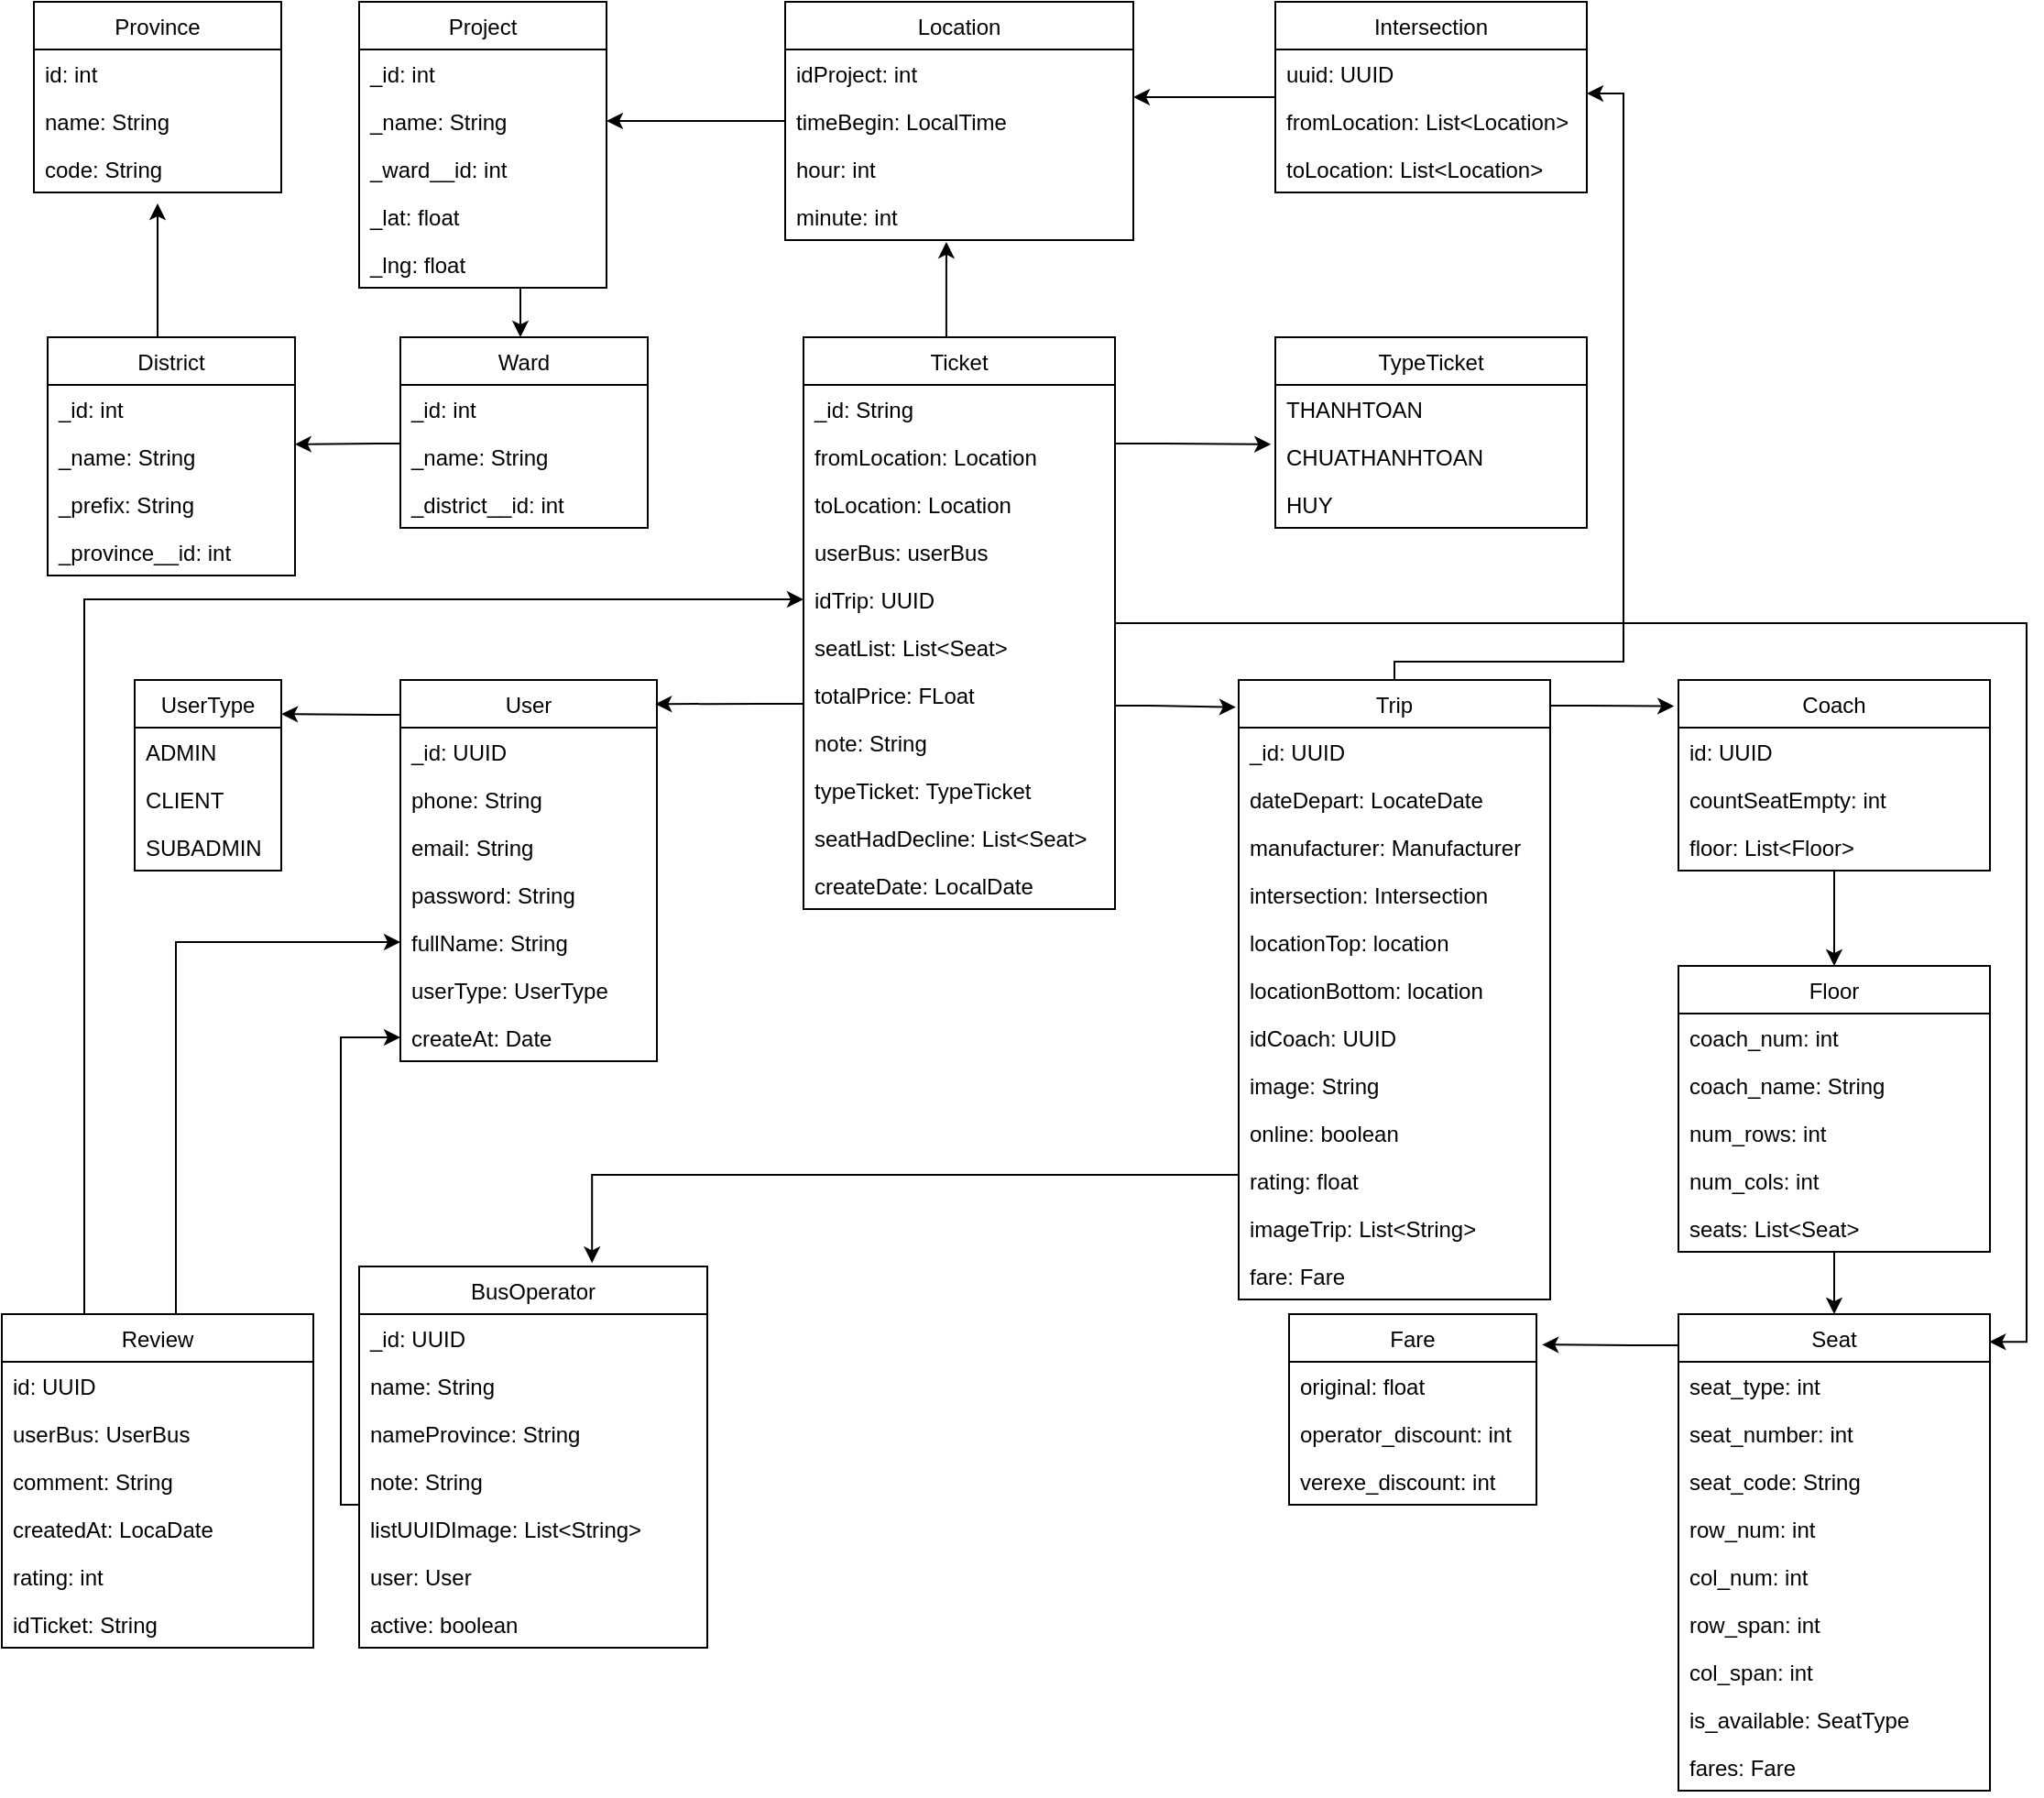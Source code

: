 <mxfile version="14.6.9" type="github">
  <diagram id="V_59LSjMR8o1_XHd9Hdq" name="Page-1">
    <mxGraphModel dx="1815" dy="1916" grid="1" gridSize="10" guides="1" tooltips="1" connect="1" arrows="1" fold="1" page="1" pageScale="1" pageWidth="850" pageHeight="1100" math="0" shadow="0">
      <root>
        <mxCell id="0" />
        <mxCell id="1" parent="0" />
        <mxCell id="hu1bkPcSUCPwq1X6XEAL-3" value="UserType" style="swimlane;fontStyle=0;childLayout=stackLayout;horizontal=1;startSize=26;fillColor=none;horizontalStack=0;resizeParent=1;resizeParentMax=0;resizeLast=0;collapsible=1;marginBottom=0;" parent="1" vertex="1">
          <mxGeometry x="-612.5" y="-350" width="80" height="104" as="geometry" />
        </mxCell>
        <mxCell id="hu1bkPcSUCPwq1X6XEAL-4" value="ADMIN" style="text;strokeColor=none;fillColor=none;align=left;verticalAlign=top;spacingLeft=4;spacingRight=4;overflow=hidden;rotatable=0;points=[[0,0.5],[1,0.5]];portConstraint=eastwest;" parent="hu1bkPcSUCPwq1X6XEAL-3" vertex="1">
          <mxGeometry y="26" width="80" height="26" as="geometry" />
        </mxCell>
        <mxCell id="hu1bkPcSUCPwq1X6XEAL-5" value="CLIENT" style="text;strokeColor=none;fillColor=none;align=left;verticalAlign=top;spacingLeft=4;spacingRight=4;overflow=hidden;rotatable=0;points=[[0,0.5],[1,0.5]];portConstraint=eastwest;" parent="hu1bkPcSUCPwq1X6XEAL-3" vertex="1">
          <mxGeometry y="52" width="80" height="26" as="geometry" />
        </mxCell>
        <mxCell id="eXuUZ5ey2yTKgLu_D7XI-8" value="SUBADMIN" style="text;strokeColor=none;fillColor=none;align=left;verticalAlign=top;spacingLeft=4;spacingRight=4;overflow=hidden;rotatable=0;points=[[0,0.5],[1,0.5]];portConstraint=eastwest;" parent="hu1bkPcSUCPwq1X6XEAL-3" vertex="1">
          <mxGeometry y="78" width="80" height="26" as="geometry" />
        </mxCell>
        <mxCell id="tkcZiGtttOGaxhr6mc1p-50" style="edgeStyle=orthogonalEdgeStyle;rounded=0;orthogonalLoop=1;jettySize=auto;html=1;entryX=1.001;entryY=0.179;entryDx=0;entryDy=0;entryPerimeter=0;" parent="1" source="d1R-IrKXgJx-b_YmWJKK-1" target="hu1bkPcSUCPwq1X6XEAL-3" edge="1">
          <mxGeometry relative="1" as="geometry">
            <Array as="points">
              <mxPoint x="-480" y="-331" />
              <mxPoint x="-480" y="-331" />
            </Array>
          </mxGeometry>
        </mxCell>
        <mxCell id="d1R-IrKXgJx-b_YmWJKK-1" value="User" style="swimlane;fontStyle=0;childLayout=stackLayout;horizontal=1;startSize=26;fillColor=none;horizontalStack=0;resizeParent=1;resizeParentMax=0;resizeLast=0;collapsible=1;marginBottom=0;" parent="1" vertex="1">
          <mxGeometry x="-467.5" y="-350" width="140" height="208" as="geometry" />
        </mxCell>
        <mxCell id="d1R-IrKXgJx-b_YmWJKK-2" value="_id: UUID" style="text;strokeColor=none;fillColor=none;align=left;verticalAlign=top;spacingLeft=4;spacingRight=4;overflow=hidden;rotatable=0;points=[[0,0.5],[1,0.5]];portConstraint=eastwest;" parent="d1R-IrKXgJx-b_YmWJKK-1" vertex="1">
          <mxGeometry y="26" width="140" height="26" as="geometry" />
        </mxCell>
        <mxCell id="d1R-IrKXgJx-b_YmWJKK-3" value="phone: String" style="text;strokeColor=none;fillColor=none;align=left;verticalAlign=top;spacingLeft=4;spacingRight=4;overflow=hidden;rotatable=0;points=[[0,0.5],[1,0.5]];portConstraint=eastwest;" parent="d1R-IrKXgJx-b_YmWJKK-1" vertex="1">
          <mxGeometry y="52" width="140" height="26" as="geometry" />
        </mxCell>
        <object label="email: String" id="d1R-IrKXgJx-b_YmWJKK-5">
          <mxCell style="text;strokeColor=none;fillColor=none;align=left;verticalAlign=top;spacingLeft=4;spacingRight=4;overflow=hidden;rotatable=0;points=[[0,0.5],[1,0.5]];portConstraint=eastwest;" parent="d1R-IrKXgJx-b_YmWJKK-1" vertex="1">
            <mxGeometry y="78" width="140" height="26" as="geometry" />
          </mxCell>
        </object>
        <mxCell id="d1R-IrKXgJx-b_YmWJKK-6" value="password: String" style="text;strokeColor=none;fillColor=none;align=left;verticalAlign=top;spacingLeft=4;spacingRight=4;overflow=hidden;rotatable=0;points=[[0,0.5],[1,0.5]];portConstraint=eastwest;" parent="d1R-IrKXgJx-b_YmWJKK-1" vertex="1">
          <mxGeometry y="104" width="140" height="26" as="geometry" />
        </mxCell>
        <mxCell id="d1R-IrKXgJx-b_YmWJKK-7" value="fullName: String" style="text;strokeColor=none;fillColor=none;align=left;verticalAlign=top;spacingLeft=4;spacingRight=4;overflow=hidden;rotatable=0;points=[[0,0.5],[1,0.5]];portConstraint=eastwest;" parent="d1R-IrKXgJx-b_YmWJKK-1" vertex="1">
          <mxGeometry y="130" width="140" height="26" as="geometry" />
        </mxCell>
        <mxCell id="d1R-IrKXgJx-b_YmWJKK-8" value="userType: UserType" style="text;strokeColor=none;fillColor=none;align=left;verticalAlign=top;spacingLeft=4;spacingRight=4;overflow=hidden;rotatable=0;points=[[0,0.5],[1,0.5]];portConstraint=eastwest;" parent="d1R-IrKXgJx-b_YmWJKK-1" vertex="1">
          <mxGeometry y="156" width="140" height="26" as="geometry" />
        </mxCell>
        <mxCell id="d1R-IrKXgJx-b_YmWJKK-9" value="createAt: Date" style="text;strokeColor=none;fillColor=none;align=left;verticalAlign=top;spacingLeft=4;spacingRight=4;overflow=hidden;rotatable=0;points=[[0,0.5],[1,0.5]];portConstraint=eastwest;" parent="d1R-IrKXgJx-b_YmWJKK-1" vertex="1">
          <mxGeometry y="182" width="140" height="26" as="geometry" />
        </mxCell>
        <mxCell id="tkcZiGtttOGaxhr6mc1p-43" style="edgeStyle=orthogonalEdgeStyle;rounded=0;orthogonalLoop=1;jettySize=auto;html=1;entryX=0.999;entryY=0.246;entryDx=0;entryDy=0;entryPerimeter=0;" parent="1" source="d1R-IrKXgJx-b_YmWJKK-13" target="d1R-IrKXgJx-b_YmWJKK-25" edge="1">
          <mxGeometry relative="1" as="geometry">
            <Array as="points">
              <mxPoint x="-480" y="-479" />
              <mxPoint x="-480" y="-479" />
            </Array>
          </mxGeometry>
        </mxCell>
        <mxCell id="d1R-IrKXgJx-b_YmWJKK-13" value="Ward" style="swimlane;fontStyle=0;childLayout=stackLayout;horizontal=1;startSize=26;fillColor=none;horizontalStack=0;resizeParent=1;resizeParentMax=0;resizeLast=0;collapsible=1;marginBottom=0;" parent="1" vertex="1">
          <mxGeometry x="-467.5" y="-537" width="135" height="104" as="geometry" />
        </mxCell>
        <mxCell id="d1R-IrKXgJx-b_YmWJKK-14" value="_id: int" style="text;strokeColor=none;fillColor=none;align=left;verticalAlign=top;spacingLeft=4;spacingRight=4;overflow=hidden;rotatable=0;points=[[0,0.5],[1,0.5]];portConstraint=eastwest;" parent="d1R-IrKXgJx-b_YmWJKK-13" vertex="1">
          <mxGeometry y="26" width="135" height="26" as="geometry" />
        </mxCell>
        <mxCell id="d1R-IrKXgJx-b_YmWJKK-15" value="_name: String" style="text;strokeColor=none;fillColor=none;align=left;verticalAlign=top;spacingLeft=4;spacingRight=4;overflow=hidden;rotatable=0;points=[[0,0.5],[1,0.5]];portConstraint=eastwest;" parent="d1R-IrKXgJx-b_YmWJKK-13" vertex="1">
          <mxGeometry y="52" width="135" height="26" as="geometry" />
        </mxCell>
        <mxCell id="d1R-IrKXgJx-b_YmWJKK-22" value="_district__id: int" style="text;strokeColor=none;fillColor=none;align=left;verticalAlign=top;spacingLeft=4;spacingRight=4;overflow=hidden;rotatable=0;points=[[0,0.5],[1,0.5]];portConstraint=eastwest;" parent="d1R-IrKXgJx-b_YmWJKK-13" vertex="1">
          <mxGeometry y="78" width="135" height="26" as="geometry" />
        </mxCell>
        <mxCell id="d1R-IrKXgJx-b_YmWJKK-205" style="edgeStyle=orthogonalEdgeStyle;rounded=0;orthogonalLoop=1;jettySize=auto;html=1;entryX=0.5;entryY=1.231;entryDx=0;entryDy=0;entryPerimeter=0;" parent="1" source="d1R-IrKXgJx-b_YmWJKK-23" target="d1R-IrKXgJx-b_YmWJKK-32" edge="1">
          <mxGeometry relative="1" as="geometry">
            <Array as="points">
              <mxPoint x="-600" y="-580" />
              <mxPoint x="-600" y="-580" />
            </Array>
          </mxGeometry>
        </mxCell>
        <mxCell id="d1R-IrKXgJx-b_YmWJKK-23" value="District" style="swimlane;fontStyle=0;childLayout=stackLayout;horizontal=1;startSize=26;fillColor=none;horizontalStack=0;resizeParent=1;resizeParentMax=0;resizeLast=0;collapsible=1;marginBottom=0;" parent="1" vertex="1">
          <mxGeometry x="-660" y="-537" width="135" height="130" as="geometry" />
        </mxCell>
        <mxCell id="d1R-IrKXgJx-b_YmWJKK-24" value="_id: int" style="text;strokeColor=none;fillColor=none;align=left;verticalAlign=top;spacingLeft=4;spacingRight=4;overflow=hidden;rotatable=0;points=[[0,0.5],[1,0.5]];portConstraint=eastwest;" parent="d1R-IrKXgJx-b_YmWJKK-23" vertex="1">
          <mxGeometry y="26" width="135" height="26" as="geometry" />
        </mxCell>
        <mxCell id="d1R-IrKXgJx-b_YmWJKK-25" value="_name: String" style="text;strokeColor=none;fillColor=none;align=left;verticalAlign=top;spacingLeft=4;spacingRight=4;overflow=hidden;rotatable=0;points=[[0,0.5],[1,0.5]];portConstraint=eastwest;" parent="d1R-IrKXgJx-b_YmWJKK-23" vertex="1">
          <mxGeometry y="52" width="135" height="26" as="geometry" />
        </mxCell>
        <mxCell id="d1R-IrKXgJx-b_YmWJKK-26" value="_prefix: String" style="text;strokeColor=none;fillColor=none;align=left;verticalAlign=top;spacingLeft=4;spacingRight=4;overflow=hidden;rotatable=0;points=[[0,0.5],[1,0.5]];portConstraint=eastwest;" parent="d1R-IrKXgJx-b_YmWJKK-23" vertex="1">
          <mxGeometry y="78" width="135" height="26" as="geometry" />
        </mxCell>
        <mxCell id="d1R-IrKXgJx-b_YmWJKK-27" value="_province__id: int" style="text;strokeColor=none;fillColor=none;align=left;verticalAlign=top;spacingLeft=4;spacingRight=4;overflow=hidden;rotatable=0;points=[[0,0.5],[1,0.5]];portConstraint=eastwest;" parent="d1R-IrKXgJx-b_YmWJKK-23" vertex="1">
          <mxGeometry y="104" width="135" height="26" as="geometry" />
        </mxCell>
        <mxCell id="d1R-IrKXgJx-b_YmWJKK-29" value="Province" style="swimlane;fontStyle=0;childLayout=stackLayout;horizontal=1;startSize=26;fillColor=none;horizontalStack=0;resizeParent=1;resizeParentMax=0;resizeLast=0;collapsible=1;marginBottom=0;" parent="1" vertex="1">
          <mxGeometry x="-667.5" y="-720" width="135" height="104" as="geometry" />
        </mxCell>
        <mxCell id="d1R-IrKXgJx-b_YmWJKK-30" value="id: int" style="text;strokeColor=none;fillColor=none;align=left;verticalAlign=top;spacingLeft=4;spacingRight=4;overflow=hidden;rotatable=0;points=[[0,0.5],[1,0.5]];portConstraint=eastwest;" parent="d1R-IrKXgJx-b_YmWJKK-29" vertex="1">
          <mxGeometry y="26" width="135" height="26" as="geometry" />
        </mxCell>
        <mxCell id="d1R-IrKXgJx-b_YmWJKK-31" value="name: String" style="text;strokeColor=none;fillColor=none;align=left;verticalAlign=top;spacingLeft=4;spacingRight=4;overflow=hidden;rotatable=0;points=[[0,0.5],[1,0.5]];portConstraint=eastwest;" parent="d1R-IrKXgJx-b_YmWJKK-29" vertex="1">
          <mxGeometry y="52" width="135" height="26" as="geometry" />
        </mxCell>
        <mxCell id="d1R-IrKXgJx-b_YmWJKK-32" value="code: String" style="text;strokeColor=none;fillColor=none;align=left;verticalAlign=top;spacingLeft=4;spacingRight=4;overflow=hidden;rotatable=0;points=[[0,0.5],[1,0.5]];portConstraint=eastwest;" parent="d1R-IrKXgJx-b_YmWJKK-29" vertex="1">
          <mxGeometry y="78" width="135" height="26" as="geometry" />
        </mxCell>
        <mxCell id="tkcZiGtttOGaxhr6mc1p-36" style="edgeStyle=orthogonalEdgeStyle;rounded=0;orthogonalLoop=1;jettySize=auto;html=1;" parent="1" source="d1R-IrKXgJx-b_YmWJKK-35" target="d1R-IrKXgJx-b_YmWJKK-13" edge="1">
          <mxGeometry relative="1" as="geometry">
            <Array as="points">
              <mxPoint x="-402" y="-544" />
              <mxPoint x="-402" y="-544" />
            </Array>
          </mxGeometry>
        </mxCell>
        <mxCell id="d1R-IrKXgJx-b_YmWJKK-35" value="Project" style="swimlane;fontStyle=0;childLayout=stackLayout;horizontal=1;startSize=26;fillColor=none;horizontalStack=0;resizeParent=1;resizeParentMax=0;resizeLast=0;collapsible=1;marginBottom=0;" parent="1" vertex="1">
          <mxGeometry x="-490" y="-720" width="135" height="156" as="geometry" />
        </mxCell>
        <mxCell id="d1R-IrKXgJx-b_YmWJKK-36" value="_id: int" style="text;strokeColor=none;fillColor=none;align=left;verticalAlign=top;spacingLeft=4;spacingRight=4;overflow=hidden;rotatable=0;points=[[0,0.5],[1,0.5]];portConstraint=eastwest;" parent="d1R-IrKXgJx-b_YmWJKK-35" vertex="1">
          <mxGeometry y="26" width="135" height="26" as="geometry" />
        </mxCell>
        <mxCell id="d1R-IrKXgJx-b_YmWJKK-37" value="_name: String" style="text;strokeColor=none;fillColor=none;align=left;verticalAlign=top;spacingLeft=4;spacingRight=4;overflow=hidden;rotatable=0;points=[[0,0.5],[1,0.5]];portConstraint=eastwest;" parent="d1R-IrKXgJx-b_YmWJKK-35" vertex="1">
          <mxGeometry y="52" width="135" height="26" as="geometry" />
        </mxCell>
        <mxCell id="d1R-IrKXgJx-b_YmWJKK-40" value="_ward__id: int" style="text;strokeColor=none;fillColor=none;align=left;verticalAlign=top;spacingLeft=4;spacingRight=4;overflow=hidden;rotatable=0;points=[[0,0.5],[1,0.5]];portConstraint=eastwest;" parent="d1R-IrKXgJx-b_YmWJKK-35" vertex="1">
          <mxGeometry y="78" width="135" height="26" as="geometry" />
        </mxCell>
        <mxCell id="d1R-IrKXgJx-b_YmWJKK-41" value="_lat: float" style="text;strokeColor=none;fillColor=none;align=left;verticalAlign=top;spacingLeft=4;spacingRight=4;overflow=hidden;rotatable=0;points=[[0,0.5],[1,0.5]];portConstraint=eastwest;" parent="d1R-IrKXgJx-b_YmWJKK-35" vertex="1">
          <mxGeometry y="104" width="135" height="26" as="geometry" />
        </mxCell>
        <mxCell id="d1R-IrKXgJx-b_YmWJKK-42" value="_lng: float" style="text;strokeColor=none;fillColor=none;align=left;verticalAlign=top;spacingLeft=4;spacingRight=4;overflow=hidden;rotatable=0;points=[[0,0.5],[1,0.5]];portConstraint=eastwest;" parent="d1R-IrKXgJx-b_YmWJKK-35" vertex="1">
          <mxGeometry y="130" width="135" height="26" as="geometry" />
        </mxCell>
        <mxCell id="tkcZiGtttOGaxhr6mc1p-54" style="edgeStyle=orthogonalEdgeStyle;rounded=0;orthogonalLoop=1;jettySize=auto;html=1;entryX=0;entryY=0.5;entryDx=0;entryDy=0;" parent="1" source="d1R-IrKXgJx-b_YmWJKK-50" target="d1R-IrKXgJx-b_YmWJKK-9" edge="1">
          <mxGeometry relative="1" as="geometry">
            <Array as="points">
              <mxPoint x="-500" y="100" />
              <mxPoint x="-500" y="-155" />
            </Array>
          </mxGeometry>
        </mxCell>
        <mxCell id="d1R-IrKXgJx-b_YmWJKK-50" value="BusOperator" style="swimlane;fontStyle=0;childLayout=stackLayout;horizontal=1;startSize=26;fillColor=none;horizontalStack=0;resizeParent=1;resizeParentMax=0;resizeLast=0;collapsible=1;marginBottom=0;" parent="1" vertex="1">
          <mxGeometry x="-490" y="-30" width="190" height="208" as="geometry" />
        </mxCell>
        <mxCell id="d1R-IrKXgJx-b_YmWJKK-51" value="_id: UUID" style="text;strokeColor=none;fillColor=none;align=left;verticalAlign=top;spacingLeft=4;spacingRight=4;overflow=hidden;rotatable=0;points=[[0,0.5],[1,0.5]];portConstraint=eastwest;" parent="d1R-IrKXgJx-b_YmWJKK-50" vertex="1">
          <mxGeometry y="26" width="190" height="26" as="geometry" />
        </mxCell>
        <mxCell id="d1R-IrKXgJx-b_YmWJKK-52" value="name: String" style="text;strokeColor=none;fillColor=none;align=left;verticalAlign=top;spacingLeft=4;spacingRight=4;overflow=hidden;rotatable=0;points=[[0,0.5],[1,0.5]];portConstraint=eastwest;" parent="d1R-IrKXgJx-b_YmWJKK-50" vertex="1">
          <mxGeometry y="52" width="190" height="26" as="geometry" />
        </mxCell>
        <mxCell id="d1R-IrKXgJx-b_YmWJKK-53" value="nameProvince: String" style="text;strokeColor=none;fillColor=none;align=left;verticalAlign=top;spacingLeft=4;spacingRight=4;overflow=hidden;rotatable=0;points=[[0,0.5],[1,0.5]];portConstraint=eastwest;" parent="d1R-IrKXgJx-b_YmWJKK-50" vertex="1">
          <mxGeometry y="78" width="190" height="26" as="geometry" />
        </mxCell>
        <mxCell id="d1R-IrKXgJx-b_YmWJKK-54" value="note: String" style="text;strokeColor=none;fillColor=none;align=left;verticalAlign=top;spacingLeft=4;spacingRight=4;overflow=hidden;rotatable=0;points=[[0,0.5],[1,0.5]];portConstraint=eastwest;" parent="d1R-IrKXgJx-b_YmWJKK-50" vertex="1">
          <mxGeometry y="104" width="190" height="26" as="geometry" />
        </mxCell>
        <mxCell id="d1R-IrKXgJx-b_YmWJKK-55" value="listUUIDImage: List&lt;String&gt;" style="text;strokeColor=none;fillColor=none;align=left;verticalAlign=top;spacingLeft=4;spacingRight=4;overflow=hidden;rotatable=0;points=[[0,0.5],[1,0.5]];portConstraint=eastwest;" parent="d1R-IrKXgJx-b_YmWJKK-50" vertex="1">
          <mxGeometry y="130" width="190" height="26" as="geometry" />
        </mxCell>
        <mxCell id="d1R-IrKXgJx-b_YmWJKK-56" value="user: User" style="text;strokeColor=none;fillColor=none;align=left;verticalAlign=top;spacingLeft=4;spacingRight=4;overflow=hidden;rotatable=0;points=[[0,0.5],[1,0.5]];portConstraint=eastwest;" parent="d1R-IrKXgJx-b_YmWJKK-50" vertex="1">
          <mxGeometry y="156" width="190" height="26" as="geometry" />
        </mxCell>
        <mxCell id="d1R-IrKXgJx-b_YmWJKK-57" value="active: boolean" style="text;strokeColor=none;fillColor=none;align=left;verticalAlign=top;spacingLeft=4;spacingRight=4;overflow=hidden;rotatable=0;points=[[0,0.5],[1,0.5]];portConstraint=eastwest;" parent="d1R-IrKXgJx-b_YmWJKK-50" vertex="1">
          <mxGeometry y="182" width="190" height="26" as="geometry" />
        </mxCell>
        <mxCell id="tkcZiGtttOGaxhr6mc1p-30" style="edgeStyle=orthogonalEdgeStyle;rounded=0;orthogonalLoop=1;jettySize=auto;html=1;entryX=1;entryY=0.5;entryDx=0;entryDy=0;" parent="1" source="d1R-IrKXgJx-b_YmWJKK-58" target="d1R-IrKXgJx-b_YmWJKK-37" edge="1">
          <mxGeometry relative="1" as="geometry" />
        </mxCell>
        <mxCell id="d1R-IrKXgJx-b_YmWJKK-58" value="Location" style="swimlane;fontStyle=0;childLayout=stackLayout;horizontal=1;startSize=26;fillColor=none;horizontalStack=0;resizeParent=1;resizeParentMax=0;resizeLast=0;collapsible=1;marginBottom=0;" parent="1" vertex="1">
          <mxGeometry x="-257.5" y="-720" width="190" height="130" as="geometry" />
        </mxCell>
        <mxCell id="d1R-IrKXgJx-b_YmWJKK-60" value="idProject: int" style="text;strokeColor=none;fillColor=none;align=left;verticalAlign=top;spacingLeft=4;spacingRight=4;overflow=hidden;rotatable=0;points=[[0,0.5],[1,0.5]];portConstraint=eastwest;" parent="d1R-IrKXgJx-b_YmWJKK-58" vertex="1">
          <mxGeometry y="26" width="190" height="26" as="geometry" />
        </mxCell>
        <mxCell id="d1R-IrKXgJx-b_YmWJKK-63" value="timeBegin: LocalTime" style="text;strokeColor=none;fillColor=none;align=left;verticalAlign=top;spacingLeft=4;spacingRight=4;overflow=hidden;rotatable=0;points=[[0,0.5],[1,0.5]];portConstraint=eastwest;" parent="d1R-IrKXgJx-b_YmWJKK-58" vertex="1">
          <mxGeometry y="52" width="190" height="26" as="geometry" />
        </mxCell>
        <mxCell id="JbNTa-1DNpU4iLlRGq9p-3" value="hour: int" style="text;strokeColor=none;fillColor=none;align=left;verticalAlign=top;spacingLeft=4;spacingRight=4;overflow=hidden;rotatable=0;points=[[0,0.5],[1,0.5]];portConstraint=eastwest;" parent="d1R-IrKXgJx-b_YmWJKK-58" vertex="1">
          <mxGeometry y="78" width="190" height="26" as="geometry" />
        </mxCell>
        <mxCell id="JbNTa-1DNpU4iLlRGq9p-4" value="minute: int" style="text;strokeColor=none;fillColor=none;align=left;verticalAlign=top;spacingLeft=4;spacingRight=4;overflow=hidden;rotatable=0;points=[[0,0.5],[1,0.5]];portConstraint=eastwest;" parent="d1R-IrKXgJx-b_YmWJKK-58" vertex="1">
          <mxGeometry y="104" width="190" height="26" as="geometry" />
        </mxCell>
        <mxCell id="tkcZiGtttOGaxhr6mc1p-39" style="edgeStyle=orthogonalEdgeStyle;rounded=0;orthogonalLoop=1;jettySize=auto;html=1;" parent="1" source="d1R-IrKXgJx-b_YmWJKK-71" target="d1R-IrKXgJx-b_YmWJKK-58" edge="1">
          <mxGeometry relative="1" as="geometry">
            <Array as="points">
              <mxPoint x="-50" y="-668" />
              <mxPoint x="-50" y="-668" />
            </Array>
          </mxGeometry>
        </mxCell>
        <mxCell id="d1R-IrKXgJx-b_YmWJKK-71" value="Intersection" style="swimlane;fontStyle=0;childLayout=stackLayout;horizontal=1;startSize=26;fillColor=none;horizontalStack=0;resizeParent=1;resizeParentMax=0;resizeLast=0;collapsible=1;marginBottom=0;" parent="1" vertex="1">
          <mxGeometry x="10" y="-720" width="170" height="104" as="geometry" />
        </mxCell>
        <mxCell id="d1R-IrKXgJx-b_YmWJKK-72" value="uuid: UUID" style="text;strokeColor=none;fillColor=none;align=left;verticalAlign=top;spacingLeft=4;spacingRight=4;overflow=hidden;rotatable=0;points=[[0,0.5],[1,0.5]];portConstraint=eastwest;" parent="d1R-IrKXgJx-b_YmWJKK-71" vertex="1">
          <mxGeometry y="26" width="170" height="26" as="geometry" />
        </mxCell>
        <mxCell id="d1R-IrKXgJx-b_YmWJKK-74" value="fromLocation: List&lt;Location&gt;" style="text;strokeColor=none;fillColor=none;align=left;verticalAlign=top;spacingLeft=4;spacingRight=4;overflow=hidden;rotatable=0;points=[[0,0.5],[1,0.5]];portConstraint=eastwest;" parent="d1R-IrKXgJx-b_YmWJKK-71" vertex="1">
          <mxGeometry y="52" width="170" height="26" as="geometry" />
        </mxCell>
        <mxCell id="d1R-IrKXgJx-b_YmWJKK-75" value="toLocation: List&lt;Location&gt;" style="text;strokeColor=none;fillColor=none;align=left;verticalAlign=top;spacingLeft=4;spacingRight=4;overflow=hidden;rotatable=0;points=[[0,0.5],[1,0.5]];portConstraint=eastwest;" parent="d1R-IrKXgJx-b_YmWJKK-71" vertex="1">
          <mxGeometry y="78" width="170" height="26" as="geometry" />
        </mxCell>
        <mxCell id="tkcZiGtttOGaxhr6mc1p-59" style="edgeStyle=orthogonalEdgeStyle;rounded=0;orthogonalLoop=1;jettySize=auto;html=1;entryX=1.023;entryY=0.16;entryDx=0;entryDy=0;entryPerimeter=0;" parent="1" source="d1R-IrKXgJx-b_YmWJKK-76" target="d1R-IrKXgJx-b_YmWJKK-171" edge="1">
          <mxGeometry relative="1" as="geometry">
            <Array as="points">
              <mxPoint x="210" y="13" />
              <mxPoint x="210" y="13" />
            </Array>
          </mxGeometry>
        </mxCell>
        <mxCell id="d1R-IrKXgJx-b_YmWJKK-76" value="Seat" style="swimlane;fontStyle=0;childLayout=stackLayout;horizontal=1;startSize=26;fillColor=none;horizontalStack=0;resizeParent=1;resizeParentMax=0;resizeLast=0;collapsible=1;marginBottom=0;" parent="1" vertex="1">
          <mxGeometry x="230" y="-4" width="170" height="260" as="geometry" />
        </mxCell>
        <mxCell id="d1R-IrKXgJx-b_YmWJKK-77" value="seat_type: int" style="text;strokeColor=none;fillColor=none;align=left;verticalAlign=top;spacingLeft=4;spacingRight=4;overflow=hidden;rotatable=0;points=[[0,0.5],[1,0.5]];portConstraint=eastwest;" parent="d1R-IrKXgJx-b_YmWJKK-76" vertex="1">
          <mxGeometry y="26" width="170" height="26" as="geometry" />
        </mxCell>
        <mxCell id="d1R-IrKXgJx-b_YmWJKK-78" value="seat_number: int" style="text;strokeColor=none;fillColor=none;align=left;verticalAlign=top;spacingLeft=4;spacingRight=4;overflow=hidden;rotatable=0;points=[[0,0.5],[1,0.5]];portConstraint=eastwest;" parent="d1R-IrKXgJx-b_YmWJKK-76" vertex="1">
          <mxGeometry y="52" width="170" height="26" as="geometry" />
        </mxCell>
        <mxCell id="d1R-IrKXgJx-b_YmWJKK-79" value="seat_code: String" style="text;strokeColor=none;fillColor=none;align=left;verticalAlign=top;spacingLeft=4;spacingRight=4;overflow=hidden;rotatable=0;points=[[0,0.5],[1,0.5]];portConstraint=eastwest;" parent="d1R-IrKXgJx-b_YmWJKK-76" vertex="1">
          <mxGeometry y="78" width="170" height="26" as="geometry" />
        </mxCell>
        <mxCell id="d1R-IrKXgJx-b_YmWJKK-80" value="row_num: int" style="text;strokeColor=none;fillColor=none;align=left;verticalAlign=top;spacingLeft=4;spacingRight=4;overflow=hidden;rotatable=0;points=[[0,0.5],[1,0.5]];portConstraint=eastwest;" parent="d1R-IrKXgJx-b_YmWJKK-76" vertex="1">
          <mxGeometry y="104" width="170" height="26" as="geometry" />
        </mxCell>
        <mxCell id="d1R-IrKXgJx-b_YmWJKK-82" value="col_num: int" style="text;strokeColor=none;fillColor=none;align=left;verticalAlign=top;spacingLeft=4;spacingRight=4;overflow=hidden;rotatable=0;points=[[0,0.5],[1,0.5]];portConstraint=eastwest;" parent="d1R-IrKXgJx-b_YmWJKK-76" vertex="1">
          <mxGeometry y="130" width="170" height="26" as="geometry" />
        </mxCell>
        <mxCell id="d1R-IrKXgJx-b_YmWJKK-83" value="row_span: int" style="text;strokeColor=none;fillColor=none;align=left;verticalAlign=top;spacingLeft=4;spacingRight=4;overflow=hidden;rotatable=0;points=[[0,0.5],[1,0.5]];portConstraint=eastwest;" parent="d1R-IrKXgJx-b_YmWJKK-76" vertex="1">
          <mxGeometry y="156" width="170" height="26" as="geometry" />
        </mxCell>
        <mxCell id="d1R-IrKXgJx-b_YmWJKK-84" value="col_span: int" style="text;strokeColor=none;fillColor=none;align=left;verticalAlign=top;spacingLeft=4;spacingRight=4;overflow=hidden;rotatable=0;points=[[0,0.5],[1,0.5]];portConstraint=eastwest;" parent="d1R-IrKXgJx-b_YmWJKK-76" vertex="1">
          <mxGeometry y="182" width="170" height="26" as="geometry" />
        </mxCell>
        <mxCell id="d1R-IrKXgJx-b_YmWJKK-85" value="is_available: SeatType" style="text;strokeColor=none;fillColor=none;align=left;verticalAlign=top;spacingLeft=4;spacingRight=4;overflow=hidden;rotatable=0;points=[[0,0.5],[1,0.5]];portConstraint=eastwest;" parent="d1R-IrKXgJx-b_YmWJKK-76" vertex="1">
          <mxGeometry y="208" width="170" height="26" as="geometry" />
        </mxCell>
        <mxCell id="d1R-IrKXgJx-b_YmWJKK-87" value="fares: Fare" style="text;strokeColor=none;fillColor=none;align=left;verticalAlign=top;spacingLeft=4;spacingRight=4;overflow=hidden;rotatable=0;points=[[0,0.5],[1,0.5]];portConstraint=eastwest;" parent="d1R-IrKXgJx-b_YmWJKK-76" vertex="1">
          <mxGeometry y="234" width="170" height="26" as="geometry" />
        </mxCell>
        <mxCell id="tkcZiGtttOGaxhr6mc1p-9" style="edgeStyle=orthogonalEdgeStyle;rounded=0;orthogonalLoop=1;jettySize=auto;html=1;entryX=0.5;entryY=0;entryDx=0;entryDy=0;" parent="1" source="d1R-IrKXgJx-b_YmWJKK-88" target="d1R-IrKXgJx-b_YmWJKK-76" edge="1">
          <mxGeometry relative="1" as="geometry" />
        </mxCell>
        <mxCell id="d1R-IrKXgJx-b_YmWJKK-88" value="Floor" style="swimlane;fontStyle=0;childLayout=stackLayout;horizontal=1;startSize=26;fillColor=none;horizontalStack=0;resizeParent=1;resizeParentMax=0;resizeLast=0;collapsible=1;marginBottom=0;" parent="1" vertex="1">
          <mxGeometry x="230" y="-194" width="170" height="156" as="geometry" />
        </mxCell>
        <mxCell id="d1R-IrKXgJx-b_YmWJKK-89" value="coach_num: int" style="text;strokeColor=none;fillColor=none;align=left;verticalAlign=top;spacingLeft=4;spacingRight=4;overflow=hidden;rotatable=0;points=[[0,0.5],[1,0.5]];portConstraint=eastwest;" parent="d1R-IrKXgJx-b_YmWJKK-88" vertex="1">
          <mxGeometry y="26" width="170" height="26" as="geometry" />
        </mxCell>
        <mxCell id="d1R-IrKXgJx-b_YmWJKK-90" value="coach_name: String" style="text;strokeColor=none;fillColor=none;align=left;verticalAlign=top;spacingLeft=4;spacingRight=4;overflow=hidden;rotatable=0;points=[[0,0.5],[1,0.5]];portConstraint=eastwest;" parent="d1R-IrKXgJx-b_YmWJKK-88" vertex="1">
          <mxGeometry y="52" width="170" height="26" as="geometry" />
        </mxCell>
        <mxCell id="d1R-IrKXgJx-b_YmWJKK-91" value="num_rows: int" style="text;strokeColor=none;fillColor=none;align=left;verticalAlign=top;spacingLeft=4;spacingRight=4;overflow=hidden;rotatable=0;points=[[0,0.5],[1,0.5]];portConstraint=eastwest;" parent="d1R-IrKXgJx-b_YmWJKK-88" vertex="1">
          <mxGeometry y="78" width="170" height="26" as="geometry" />
        </mxCell>
        <mxCell id="d1R-IrKXgJx-b_YmWJKK-92" value="num_cols: int" style="text;strokeColor=none;fillColor=none;align=left;verticalAlign=top;spacingLeft=4;spacingRight=4;overflow=hidden;rotatable=0;points=[[0,0.5],[1,0.5]];portConstraint=eastwest;" parent="d1R-IrKXgJx-b_YmWJKK-88" vertex="1">
          <mxGeometry y="104" width="170" height="26" as="geometry" />
        </mxCell>
        <mxCell id="d1R-IrKXgJx-b_YmWJKK-96" value="seats: List&lt;Seat&gt;" style="text;strokeColor=none;fillColor=none;align=left;verticalAlign=top;spacingLeft=4;spacingRight=4;overflow=hidden;rotatable=0;points=[[0,0.5],[1,0.5]];portConstraint=eastwest;" parent="d1R-IrKXgJx-b_YmWJKK-88" vertex="1">
          <mxGeometry y="130" width="170" height="26" as="geometry" />
        </mxCell>
        <mxCell id="tkcZiGtttOGaxhr6mc1p-42" style="edgeStyle=orthogonalEdgeStyle;rounded=0;orthogonalLoop=1;jettySize=auto;html=1;entryX=1;entryY=-0.077;entryDx=0;entryDy=0;entryPerimeter=0;" parent="1" source="d1R-IrKXgJx-b_YmWJKK-99" target="d1R-IrKXgJx-b_YmWJKK-74" edge="1">
          <mxGeometry relative="1" as="geometry">
            <Array as="points">
              <mxPoint x="75" y="-360" />
              <mxPoint x="200" y="-360" />
              <mxPoint x="200" y="-670" />
            </Array>
          </mxGeometry>
        </mxCell>
        <mxCell id="tkcZiGtttOGaxhr6mc1p-52" style="edgeStyle=orthogonalEdgeStyle;rounded=0;orthogonalLoop=1;jettySize=auto;html=1;entryX=-0.014;entryY=0.137;entryDx=0;entryDy=0;entryPerimeter=0;" parent="1" source="d1R-IrKXgJx-b_YmWJKK-99" target="d1R-IrKXgJx-b_YmWJKK-113" edge="1">
          <mxGeometry relative="1" as="geometry">
            <Array as="points">
              <mxPoint x="180" y="-336" />
              <mxPoint x="180" y="-336" />
            </Array>
          </mxGeometry>
        </mxCell>
        <mxCell id="tkcZiGtttOGaxhr6mc1p-56" style="edgeStyle=orthogonalEdgeStyle;rounded=0;orthogonalLoop=1;jettySize=auto;html=1;entryX=0.669;entryY=-0.009;entryDx=0;entryDy=0;entryPerimeter=0;" parent="1" source="d1R-IrKXgJx-b_YmWJKK-99" target="d1R-IrKXgJx-b_YmWJKK-50" edge="1">
          <mxGeometry relative="1" as="geometry">
            <Array as="points">
              <mxPoint x="-363" y="-80" />
            </Array>
          </mxGeometry>
        </mxCell>
        <mxCell id="d1R-IrKXgJx-b_YmWJKK-99" value="Trip" style="swimlane;fontStyle=0;childLayout=stackLayout;horizontal=1;startSize=26;fillColor=none;horizontalStack=0;resizeParent=1;resizeParentMax=0;resizeLast=0;collapsible=1;marginBottom=0;" parent="1" vertex="1">
          <mxGeometry x="-10" y="-350" width="170" height="338" as="geometry" />
        </mxCell>
        <mxCell id="d1R-IrKXgJx-b_YmWJKK-100" value="_id: UUID" style="text;strokeColor=none;fillColor=none;align=left;verticalAlign=top;spacingLeft=4;spacingRight=4;overflow=hidden;rotatable=0;points=[[0,0.5],[1,0.5]];portConstraint=eastwest;" parent="d1R-IrKXgJx-b_YmWJKK-99" vertex="1">
          <mxGeometry y="26" width="170" height="26" as="geometry" />
        </mxCell>
        <mxCell id="d1R-IrKXgJx-b_YmWJKK-101" value="dateDepart: LocateDate" style="text;strokeColor=none;fillColor=none;align=left;verticalAlign=top;spacingLeft=4;spacingRight=4;overflow=hidden;rotatable=0;points=[[0,0.5],[1,0.5]];portConstraint=eastwest;" parent="d1R-IrKXgJx-b_YmWJKK-99" vertex="1">
          <mxGeometry y="52" width="170" height="26" as="geometry" />
        </mxCell>
        <mxCell id="d1R-IrKXgJx-b_YmWJKK-103" value="manufacturer: Manufacturer" style="text;strokeColor=none;fillColor=none;align=left;verticalAlign=top;spacingLeft=4;spacingRight=4;overflow=hidden;rotatable=0;points=[[0,0.5],[1,0.5]];portConstraint=eastwest;" parent="d1R-IrKXgJx-b_YmWJKK-99" vertex="1">
          <mxGeometry y="78" width="170" height="26" as="geometry" />
        </mxCell>
        <mxCell id="d1R-IrKXgJx-b_YmWJKK-104" value="intersection: Intersection" style="text;strokeColor=none;fillColor=none;align=left;verticalAlign=top;spacingLeft=4;spacingRight=4;overflow=hidden;rotatable=0;points=[[0,0.5],[1,0.5]];portConstraint=eastwest;" parent="d1R-IrKXgJx-b_YmWJKK-99" vertex="1">
          <mxGeometry y="104" width="170" height="26" as="geometry" />
        </mxCell>
        <mxCell id="d1R-IrKXgJx-b_YmWJKK-105" value="locationTop: location" style="text;strokeColor=none;fillColor=none;align=left;verticalAlign=top;spacingLeft=4;spacingRight=4;overflow=hidden;rotatable=0;points=[[0,0.5],[1,0.5]];portConstraint=eastwest;" parent="d1R-IrKXgJx-b_YmWJKK-99" vertex="1">
          <mxGeometry y="130" width="170" height="26" as="geometry" />
        </mxCell>
        <mxCell id="d1R-IrKXgJx-b_YmWJKK-106" value="locationBottom: location" style="text;strokeColor=none;fillColor=none;align=left;verticalAlign=top;spacingLeft=4;spacingRight=4;overflow=hidden;rotatable=0;points=[[0,0.5],[1,0.5]];portConstraint=eastwest;" parent="d1R-IrKXgJx-b_YmWJKK-99" vertex="1">
          <mxGeometry y="156" width="170" height="26" as="geometry" />
        </mxCell>
        <mxCell id="d1R-IrKXgJx-b_YmWJKK-107" value="idCoach: UUID" style="text;strokeColor=none;fillColor=none;align=left;verticalAlign=top;spacingLeft=4;spacingRight=4;overflow=hidden;rotatable=0;points=[[0,0.5],[1,0.5]];portConstraint=eastwest;" parent="d1R-IrKXgJx-b_YmWJKK-99" vertex="1">
          <mxGeometry y="182" width="170" height="26" as="geometry" />
        </mxCell>
        <mxCell id="d1R-IrKXgJx-b_YmWJKK-108" value="image: String" style="text;strokeColor=none;fillColor=none;align=left;verticalAlign=top;spacingLeft=4;spacingRight=4;overflow=hidden;rotatable=0;points=[[0,0.5],[1,0.5]];portConstraint=eastwest;" parent="d1R-IrKXgJx-b_YmWJKK-99" vertex="1">
          <mxGeometry y="208" width="170" height="26" as="geometry" />
        </mxCell>
        <mxCell id="d1R-IrKXgJx-b_YmWJKK-109" value="online: boolean" style="text;strokeColor=none;fillColor=none;align=left;verticalAlign=top;spacingLeft=4;spacingRight=4;overflow=hidden;rotatable=0;points=[[0,0.5],[1,0.5]];portConstraint=eastwest;" parent="d1R-IrKXgJx-b_YmWJKK-99" vertex="1">
          <mxGeometry y="234" width="170" height="26" as="geometry" />
        </mxCell>
        <mxCell id="d1R-IrKXgJx-b_YmWJKK-110" value="rating: float" style="text;strokeColor=none;fillColor=none;align=left;verticalAlign=top;spacingLeft=4;spacingRight=4;overflow=hidden;rotatable=0;points=[[0,0.5],[1,0.5]];portConstraint=eastwest;" parent="d1R-IrKXgJx-b_YmWJKK-99" vertex="1">
          <mxGeometry y="260" width="170" height="26" as="geometry" />
        </mxCell>
        <mxCell id="d1R-IrKXgJx-b_YmWJKK-112" value="imageTrip: List&lt;String&gt;" style="text;strokeColor=none;fillColor=none;align=left;verticalAlign=top;spacingLeft=4;spacingRight=4;overflow=hidden;rotatable=0;points=[[0,0.5],[1,0.5]];portConstraint=eastwest;" parent="d1R-IrKXgJx-b_YmWJKK-99" vertex="1">
          <mxGeometry y="286" width="170" height="26" as="geometry" />
        </mxCell>
        <mxCell id="PbJOurbE5Gc2WqOqOy6S-1" value="fare: Fare" style="text;strokeColor=none;fillColor=none;align=left;verticalAlign=top;spacingLeft=4;spacingRight=4;overflow=hidden;rotatable=0;points=[[0,0.5],[1,0.5]];portConstraint=eastwest;" parent="d1R-IrKXgJx-b_YmWJKK-99" vertex="1">
          <mxGeometry y="312" width="170" height="26" as="geometry" />
        </mxCell>
        <mxCell id="tkcZiGtttOGaxhr6mc1p-7" style="edgeStyle=orthogonalEdgeStyle;rounded=0;orthogonalLoop=1;jettySize=auto;html=1;entryX=0.5;entryY=0;entryDx=0;entryDy=0;" parent="1" source="d1R-IrKXgJx-b_YmWJKK-113" target="d1R-IrKXgJx-b_YmWJKK-88" edge="1">
          <mxGeometry relative="1" as="geometry" />
        </mxCell>
        <mxCell id="d1R-IrKXgJx-b_YmWJKK-113" value="Coach" style="swimlane;fontStyle=0;childLayout=stackLayout;horizontal=1;startSize=26;fillColor=none;horizontalStack=0;resizeParent=1;resizeParentMax=0;resizeLast=0;collapsible=1;marginBottom=0;" parent="1" vertex="1">
          <mxGeometry x="230" y="-350" width="170" height="104" as="geometry" />
        </mxCell>
        <mxCell id="d1R-IrKXgJx-b_YmWJKK-114" value="id: UUID" style="text;strokeColor=none;fillColor=none;align=left;verticalAlign=top;spacingLeft=4;spacingRight=4;overflow=hidden;rotatable=0;points=[[0,0.5],[1,0.5]];portConstraint=eastwest;" parent="d1R-IrKXgJx-b_YmWJKK-113" vertex="1">
          <mxGeometry y="26" width="170" height="26" as="geometry" />
        </mxCell>
        <mxCell id="d1R-IrKXgJx-b_YmWJKK-115" value="countSeatEmpty: int" style="text;strokeColor=none;fillColor=none;align=left;verticalAlign=top;spacingLeft=4;spacingRight=4;overflow=hidden;rotatable=0;points=[[0,0.5],[1,0.5]];portConstraint=eastwest;" parent="d1R-IrKXgJx-b_YmWJKK-113" vertex="1">
          <mxGeometry y="52" width="170" height="26" as="geometry" />
        </mxCell>
        <mxCell id="d1R-IrKXgJx-b_YmWJKK-116" value="floor: List&lt;Floor&gt;" style="text;strokeColor=none;fillColor=none;align=left;verticalAlign=top;spacingLeft=4;spacingRight=4;overflow=hidden;rotatable=0;points=[[0,0.5],[1,0.5]];portConstraint=eastwest;" parent="d1R-IrKXgJx-b_YmWJKK-113" vertex="1">
          <mxGeometry y="78" width="170" height="26" as="geometry" />
        </mxCell>
        <mxCell id="d1R-IrKXgJx-b_YmWJKK-119" value="TypeTicket" style="swimlane;fontStyle=0;childLayout=stackLayout;horizontal=1;startSize=26;fillColor=none;horizontalStack=0;resizeParent=1;resizeParentMax=0;resizeLast=0;collapsible=1;marginBottom=0;" parent="1" vertex="1">
          <mxGeometry x="10" y="-537" width="170" height="104" as="geometry" />
        </mxCell>
        <mxCell id="d1R-IrKXgJx-b_YmWJKK-120" value="THANHTOAN" style="text;strokeColor=none;fillColor=none;align=left;verticalAlign=top;spacingLeft=4;spacingRight=4;overflow=hidden;rotatable=0;points=[[0,0.5],[1,0.5]];portConstraint=eastwest;" parent="d1R-IrKXgJx-b_YmWJKK-119" vertex="1">
          <mxGeometry y="26" width="170" height="26" as="geometry" />
        </mxCell>
        <mxCell id="d1R-IrKXgJx-b_YmWJKK-121" value="CHUATHANHTOAN" style="text;strokeColor=none;fillColor=none;align=left;verticalAlign=top;spacingLeft=4;spacingRight=4;overflow=hidden;rotatable=0;points=[[0,0.5],[1,0.5]];portConstraint=eastwest;" parent="d1R-IrKXgJx-b_YmWJKK-119" vertex="1">
          <mxGeometry y="52" width="170" height="26" as="geometry" />
        </mxCell>
        <mxCell id="d1R-IrKXgJx-b_YmWJKK-122" value="HUY" style="text;strokeColor=none;fillColor=none;align=left;verticalAlign=top;spacingLeft=4;spacingRight=4;overflow=hidden;rotatable=0;points=[[0,0.5],[1,0.5]];portConstraint=eastwest;" parent="d1R-IrKXgJx-b_YmWJKK-119" vertex="1">
          <mxGeometry y="78" width="170" height="26" as="geometry" />
        </mxCell>
        <mxCell id="d1R-IrKXgJx-b_YmWJKK-187" style="edgeStyle=orthogonalEdgeStyle;rounded=0;orthogonalLoop=1;jettySize=auto;html=1;entryX=0.994;entryY=0.063;entryDx=0;entryDy=0;entryPerimeter=0;" parent="1" source="d1R-IrKXgJx-b_YmWJKK-123" target="d1R-IrKXgJx-b_YmWJKK-1" edge="1">
          <mxGeometry relative="1" as="geometry">
            <Array as="points">
              <mxPoint x="-270" y="-337" />
              <mxPoint x="-270" y="-337" />
            </Array>
          </mxGeometry>
        </mxCell>
        <mxCell id="JbNTa-1DNpU4iLlRGq9p-10" style="edgeStyle=orthogonalEdgeStyle;rounded=0;orthogonalLoop=1;jettySize=auto;html=1;entryX=0.463;entryY=1.038;entryDx=0;entryDy=0;entryPerimeter=0;" parent="1" source="d1R-IrKXgJx-b_YmWJKK-123" target="JbNTa-1DNpU4iLlRGq9p-4" edge="1">
          <mxGeometry relative="1" as="geometry">
            <Array as="points">
              <mxPoint x="-170" y="-510" />
              <mxPoint x="-170" y="-510" />
            </Array>
          </mxGeometry>
        </mxCell>
        <mxCell id="tkcZiGtttOGaxhr6mc1p-47" style="edgeStyle=orthogonalEdgeStyle;rounded=0;orthogonalLoop=1;jettySize=auto;html=1;entryX=-0.014;entryY=0.246;entryDx=0;entryDy=0;entryPerimeter=0;" parent="1" source="d1R-IrKXgJx-b_YmWJKK-123" target="d1R-IrKXgJx-b_YmWJKK-121" edge="1">
          <mxGeometry relative="1" as="geometry">
            <Array as="points">
              <mxPoint x="-60" y="-479" />
              <mxPoint x="-60" y="-479" />
            </Array>
          </mxGeometry>
        </mxCell>
        <mxCell id="tkcZiGtttOGaxhr6mc1p-51" style="edgeStyle=orthogonalEdgeStyle;rounded=0;orthogonalLoop=1;jettySize=auto;html=1;entryX=-0.009;entryY=0.044;entryDx=0;entryDy=0;entryPerimeter=0;" parent="1" source="d1R-IrKXgJx-b_YmWJKK-123" target="d1R-IrKXgJx-b_YmWJKK-99" edge="1">
          <mxGeometry relative="1" as="geometry">
            <Array as="points">
              <mxPoint x="-60" y="-336" />
              <mxPoint x="-60" y="-336" />
            </Array>
          </mxGeometry>
        </mxCell>
        <mxCell id="tkcZiGtttOGaxhr6mc1p-60" style="edgeStyle=orthogonalEdgeStyle;rounded=0;orthogonalLoop=1;jettySize=auto;html=1;entryX=0.998;entryY=0.058;entryDx=0;entryDy=0;entryPerimeter=0;" parent="1" source="d1R-IrKXgJx-b_YmWJKK-123" target="d1R-IrKXgJx-b_YmWJKK-76" edge="1">
          <mxGeometry relative="1" as="geometry" />
        </mxCell>
        <mxCell id="d1R-IrKXgJx-b_YmWJKK-123" value="Ticket" style="swimlane;fontStyle=0;childLayout=stackLayout;horizontal=1;startSize=26;fillColor=none;horizontalStack=0;resizeParent=1;resizeParentMax=0;resizeLast=0;collapsible=1;marginBottom=0;" parent="1" vertex="1">
          <mxGeometry x="-247.5" y="-537" width="170" height="312" as="geometry" />
        </mxCell>
        <mxCell id="d1R-IrKXgJx-b_YmWJKK-124" value="_id: String" style="text;strokeColor=none;fillColor=none;align=left;verticalAlign=top;spacingLeft=4;spacingRight=4;overflow=hidden;rotatable=0;points=[[0,0.5],[1,0.5]];portConstraint=eastwest;" parent="d1R-IrKXgJx-b_YmWJKK-123" vertex="1">
          <mxGeometry y="26" width="170" height="26" as="geometry" />
        </mxCell>
        <mxCell id="d1R-IrKXgJx-b_YmWJKK-125" value="fromLocation: Location" style="text;strokeColor=none;fillColor=none;align=left;verticalAlign=top;spacingLeft=4;spacingRight=4;overflow=hidden;rotatable=0;points=[[0,0.5],[1,0.5]];portConstraint=eastwest;" parent="d1R-IrKXgJx-b_YmWJKK-123" vertex="1">
          <mxGeometry y="52" width="170" height="26" as="geometry" />
        </mxCell>
        <mxCell id="d1R-IrKXgJx-b_YmWJKK-126" value="toLocation: Location" style="text;strokeColor=none;fillColor=none;align=left;verticalAlign=top;spacingLeft=4;spacingRight=4;overflow=hidden;rotatable=0;points=[[0,0.5],[1,0.5]];portConstraint=eastwest;" parent="d1R-IrKXgJx-b_YmWJKK-123" vertex="1">
          <mxGeometry y="78" width="170" height="26" as="geometry" />
        </mxCell>
        <mxCell id="d1R-IrKXgJx-b_YmWJKK-127" value="userBus: userBus" style="text;strokeColor=none;fillColor=none;align=left;verticalAlign=top;spacingLeft=4;spacingRight=4;overflow=hidden;rotatable=0;points=[[0,0.5],[1,0.5]];portConstraint=eastwest;" parent="d1R-IrKXgJx-b_YmWJKK-123" vertex="1">
          <mxGeometry y="104" width="170" height="26" as="geometry" />
        </mxCell>
        <mxCell id="d1R-IrKXgJx-b_YmWJKK-128" value="idTrip: UUID" style="text;strokeColor=none;fillColor=none;align=left;verticalAlign=top;spacingLeft=4;spacingRight=4;overflow=hidden;rotatable=0;points=[[0,0.5],[1,0.5]];portConstraint=eastwest;" parent="d1R-IrKXgJx-b_YmWJKK-123" vertex="1">
          <mxGeometry y="130" width="170" height="26" as="geometry" />
        </mxCell>
        <mxCell id="d1R-IrKXgJx-b_YmWJKK-134" value="seatList: List&lt;Seat&gt;" style="text;strokeColor=none;fillColor=none;align=left;verticalAlign=top;spacingLeft=4;spacingRight=4;overflow=hidden;rotatable=0;points=[[0,0.5],[1,0.5]];portConstraint=eastwest;" parent="d1R-IrKXgJx-b_YmWJKK-123" vertex="1">
          <mxGeometry y="156" width="170" height="26" as="geometry" />
        </mxCell>
        <mxCell id="d1R-IrKXgJx-b_YmWJKK-135" value="totalPrice: FLoat" style="text;strokeColor=none;fillColor=none;align=left;verticalAlign=top;spacingLeft=4;spacingRight=4;overflow=hidden;rotatable=0;points=[[0,0.5],[1,0.5]];portConstraint=eastwest;" parent="d1R-IrKXgJx-b_YmWJKK-123" vertex="1">
          <mxGeometry y="182" width="170" height="26" as="geometry" />
        </mxCell>
        <mxCell id="d1R-IrKXgJx-b_YmWJKK-136" value="note: String" style="text;strokeColor=none;fillColor=none;align=left;verticalAlign=top;spacingLeft=4;spacingRight=4;overflow=hidden;rotatable=0;points=[[0,0.5],[1,0.5]];portConstraint=eastwest;" parent="d1R-IrKXgJx-b_YmWJKK-123" vertex="1">
          <mxGeometry y="208" width="170" height="26" as="geometry" />
        </mxCell>
        <mxCell id="d1R-IrKXgJx-b_YmWJKK-137" value="typeTicket: TypeTicket" style="text;strokeColor=none;fillColor=none;align=left;verticalAlign=top;spacingLeft=4;spacingRight=4;overflow=hidden;rotatable=0;points=[[0,0.5],[1,0.5]];portConstraint=eastwest;" parent="d1R-IrKXgJx-b_YmWJKK-123" vertex="1">
          <mxGeometry y="234" width="170" height="26" as="geometry" />
        </mxCell>
        <mxCell id="d1R-IrKXgJx-b_YmWJKK-138" value="seatHadDecline: List&lt;Seat&gt;" style="text;strokeColor=none;fillColor=none;align=left;verticalAlign=top;spacingLeft=4;spacingRight=4;overflow=hidden;rotatable=0;points=[[0,0.5],[1,0.5]];portConstraint=eastwest;" parent="d1R-IrKXgJx-b_YmWJKK-123" vertex="1">
          <mxGeometry y="260" width="170" height="26" as="geometry" />
        </mxCell>
        <mxCell id="d1R-IrKXgJx-b_YmWJKK-139" value="createDate: LocalDate" style="text;strokeColor=none;fillColor=none;align=left;verticalAlign=top;spacingLeft=4;spacingRight=4;overflow=hidden;rotatable=0;points=[[0,0.5],[1,0.5]];portConstraint=eastwest;" parent="d1R-IrKXgJx-b_YmWJKK-123" vertex="1">
          <mxGeometry y="286" width="170" height="26" as="geometry" />
        </mxCell>
        <mxCell id="tkcZiGtttOGaxhr6mc1p-44" style="edgeStyle=orthogonalEdgeStyle;rounded=0;orthogonalLoop=1;jettySize=auto;html=1;entryX=0;entryY=0.5;entryDx=0;entryDy=0;" parent="1" source="d1R-IrKXgJx-b_YmWJKK-140" target="d1R-IrKXgJx-b_YmWJKK-128" edge="1">
          <mxGeometry relative="1" as="geometry">
            <Array as="points">
              <mxPoint x="-640" y="-394" />
            </Array>
          </mxGeometry>
        </mxCell>
        <mxCell id="tkcZiGtttOGaxhr6mc1p-49" style="edgeStyle=orthogonalEdgeStyle;rounded=0;orthogonalLoop=1;jettySize=auto;html=1;entryX=0;entryY=0.5;entryDx=0;entryDy=0;" parent="1" source="d1R-IrKXgJx-b_YmWJKK-140" target="d1R-IrKXgJx-b_YmWJKK-7" edge="1">
          <mxGeometry relative="1" as="geometry">
            <Array as="points">
              <mxPoint x="-590" y="-207" />
            </Array>
          </mxGeometry>
        </mxCell>
        <mxCell id="d1R-IrKXgJx-b_YmWJKK-140" value="Review" style="swimlane;fontStyle=0;childLayout=stackLayout;horizontal=1;startSize=26;fillColor=none;horizontalStack=0;resizeParent=1;resizeParentMax=0;resizeLast=0;collapsible=1;marginBottom=0;" parent="1" vertex="1">
          <mxGeometry x="-685" y="-4" width="170" height="182" as="geometry" />
        </mxCell>
        <mxCell id="d1R-IrKXgJx-b_YmWJKK-141" value="id: UUID" style="text;strokeColor=none;fillColor=none;align=left;verticalAlign=top;spacingLeft=4;spacingRight=4;overflow=hidden;rotatable=0;points=[[0,0.5],[1,0.5]];portConstraint=eastwest;" parent="d1R-IrKXgJx-b_YmWJKK-140" vertex="1">
          <mxGeometry y="26" width="170" height="26" as="geometry" />
        </mxCell>
        <mxCell id="d1R-IrKXgJx-b_YmWJKK-144" value="userBus: UserBus" style="text;strokeColor=none;fillColor=none;align=left;verticalAlign=top;spacingLeft=4;spacingRight=4;overflow=hidden;rotatable=0;points=[[0,0.5],[1,0.5]];portConstraint=eastwest;" parent="d1R-IrKXgJx-b_YmWJKK-140" vertex="1">
          <mxGeometry y="52" width="170" height="26" as="geometry" />
        </mxCell>
        <mxCell id="d1R-IrKXgJx-b_YmWJKK-145" value="comment: String" style="text;strokeColor=none;fillColor=none;align=left;verticalAlign=top;spacingLeft=4;spacingRight=4;overflow=hidden;rotatable=0;points=[[0,0.5],[1,0.5]];portConstraint=eastwest;" parent="d1R-IrKXgJx-b_YmWJKK-140" vertex="1">
          <mxGeometry y="78" width="170" height="26" as="geometry" />
        </mxCell>
        <mxCell id="d1R-IrKXgJx-b_YmWJKK-146" value="createdAt: LocaDate" style="text;strokeColor=none;fillColor=none;align=left;verticalAlign=top;spacingLeft=4;spacingRight=4;overflow=hidden;rotatable=0;points=[[0,0.5],[1,0.5]];portConstraint=eastwest;" parent="d1R-IrKXgJx-b_YmWJKK-140" vertex="1">
          <mxGeometry y="104" width="170" height="26" as="geometry" />
        </mxCell>
        <mxCell id="d1R-IrKXgJx-b_YmWJKK-147" value="rating: int" style="text;strokeColor=none;fillColor=none;align=left;verticalAlign=top;spacingLeft=4;spacingRight=4;overflow=hidden;rotatable=0;points=[[0,0.5],[1,0.5]];portConstraint=eastwest;" parent="d1R-IrKXgJx-b_YmWJKK-140" vertex="1">
          <mxGeometry y="130" width="170" height="26" as="geometry" />
        </mxCell>
        <mxCell id="d1R-IrKXgJx-b_YmWJKK-148" value="idTicket: String" style="text;strokeColor=none;fillColor=none;align=left;verticalAlign=top;spacingLeft=4;spacingRight=4;overflow=hidden;rotatable=0;points=[[0,0.5],[1,0.5]];portConstraint=eastwest;" parent="d1R-IrKXgJx-b_YmWJKK-140" vertex="1">
          <mxGeometry y="156" width="170" height="26" as="geometry" />
        </mxCell>
        <mxCell id="d1R-IrKXgJx-b_YmWJKK-171" value="Fare" style="swimlane;fontStyle=0;childLayout=stackLayout;horizontal=1;startSize=26;fillColor=none;horizontalStack=0;resizeParent=1;resizeParentMax=0;resizeLast=0;collapsible=1;marginBottom=0;" parent="1" vertex="1">
          <mxGeometry x="17.5" y="-4" width="135" height="104" as="geometry" />
        </mxCell>
        <mxCell id="d1R-IrKXgJx-b_YmWJKK-172" value="original: float" style="text;strokeColor=none;fillColor=none;align=left;verticalAlign=top;spacingLeft=4;spacingRight=4;overflow=hidden;rotatable=0;points=[[0,0.5],[1,0.5]];portConstraint=eastwest;" parent="d1R-IrKXgJx-b_YmWJKK-171" vertex="1">
          <mxGeometry y="26" width="135" height="26" as="geometry" />
        </mxCell>
        <mxCell id="d1R-IrKXgJx-b_YmWJKK-173" value="operator_discount: int" style="text;strokeColor=none;fillColor=none;align=left;verticalAlign=top;spacingLeft=4;spacingRight=4;overflow=hidden;rotatable=0;points=[[0,0.5],[1,0.5]];portConstraint=eastwest;" parent="d1R-IrKXgJx-b_YmWJKK-171" vertex="1">
          <mxGeometry y="52" width="135" height="26" as="geometry" />
        </mxCell>
        <mxCell id="d1R-IrKXgJx-b_YmWJKK-174" value="verexe_discount: int" style="text;strokeColor=none;fillColor=none;align=left;verticalAlign=top;spacingLeft=4;spacingRight=4;overflow=hidden;rotatable=0;points=[[0,0.5],[1,0.5]];portConstraint=eastwest;" parent="d1R-IrKXgJx-b_YmWJKK-171" vertex="1">
          <mxGeometry y="78" width="135" height="26" as="geometry" />
        </mxCell>
      </root>
    </mxGraphModel>
  </diagram>
</mxfile>

